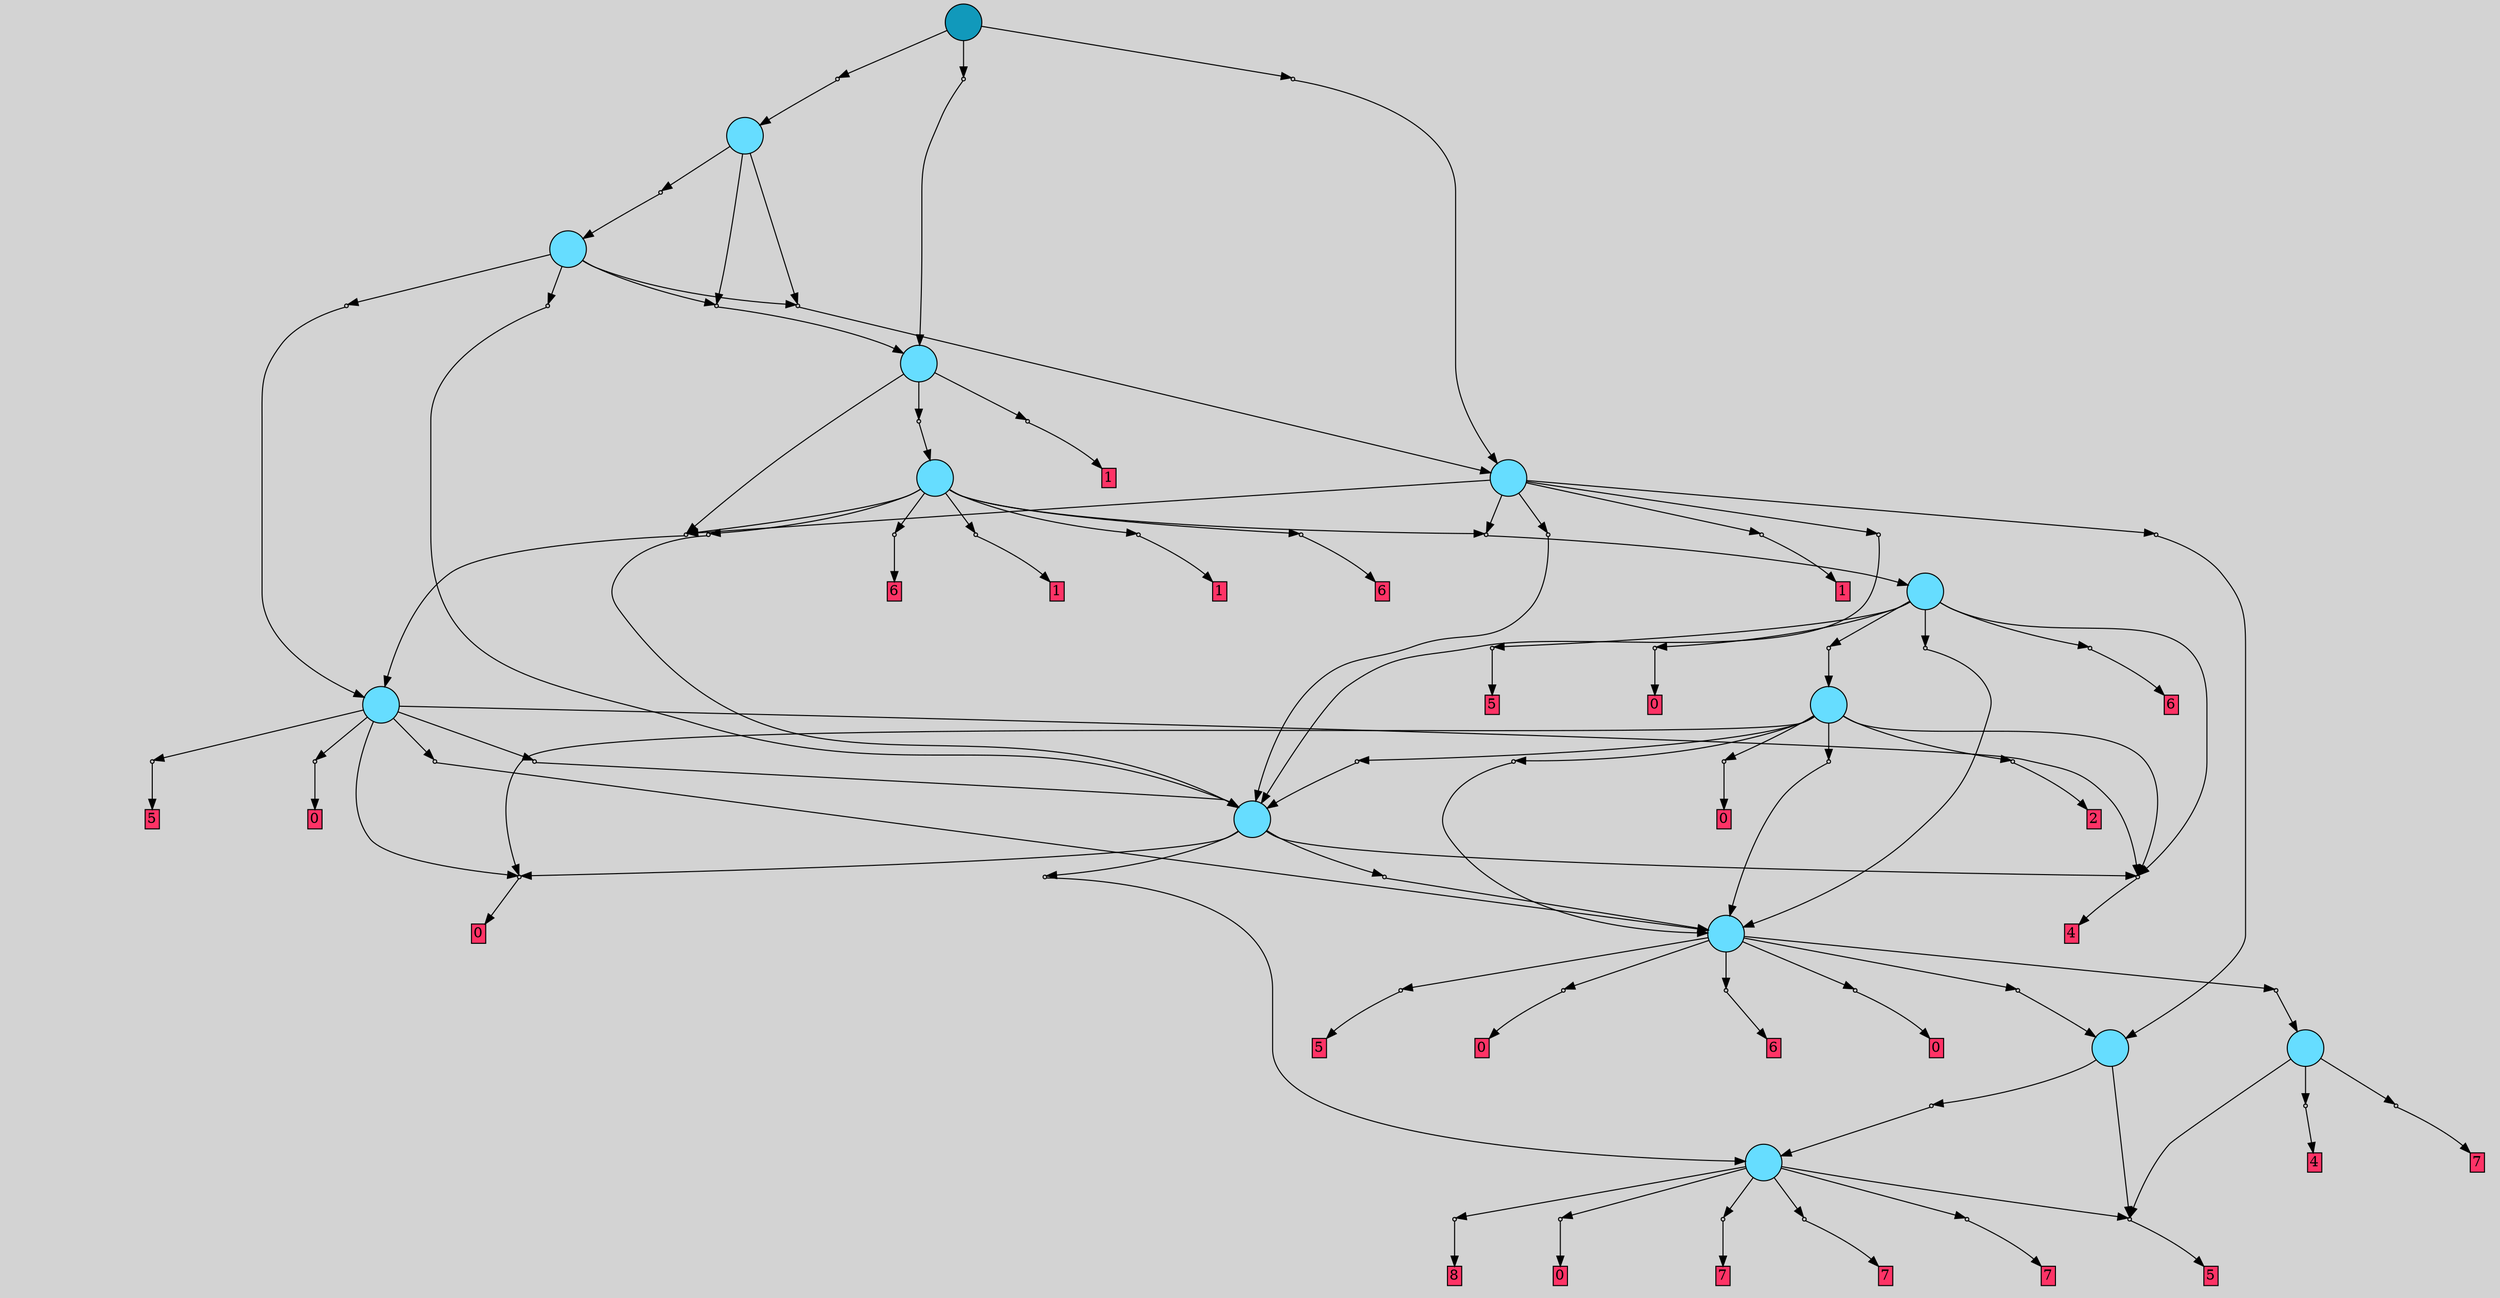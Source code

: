// File exported with GEGELATI v1.3.1
// On the 2024-04-12 16:00:46
// With the File::TPGGraphDotExporter
digraph{
	graph[pad = "0.212, 0.055" bgcolor = lightgray]
	node[shape=circle style = filled label = ""]
		T0 [fillcolor="#66ddff"]
		T1 [fillcolor="#66ddff"]
		T2 [fillcolor="#66ddff"]
		T3 [fillcolor="#66ddff"]
		T4 [fillcolor="#66ddff"]
		T5 [fillcolor="#66ddff"]
		T6 [fillcolor="#66ddff"]
		T7 [fillcolor="#66ddff"]
		T8 [fillcolor="#66ddff"]
		T9 [fillcolor="#66ddff"]
		T10 [fillcolor="#66ddff"]
		T11 [fillcolor="#66ddff"]
		T12 [fillcolor="#66ddff"]
		T13 [fillcolor="#1199bb"]
		P0 [fillcolor="#cccccc" shape=point] //
		I0 [shape=box style=invis label="4|0&3|1#4|7&#92;n"]
		P0 -> I0[style=invis]
		A0 [fillcolor="#ff3366" shape=box margin=0.03 width=0 height=0 label="7"]
		T0 -> P0 -> A0
		P1 [fillcolor="#cccccc" shape=point] //
		I1 [shape=box style=invis label="6|0&2|1#1|2&#92;n"]
		P1 -> I1[style=invis]
		A1 [fillcolor="#ff3366" shape=box margin=0.03 width=0 height=0 label="8"]
		T0 -> P1 -> A1
		P2 [fillcolor="#cccccc" shape=point] //
		I2 [shape=box style=invis label=""]
		P2 -> I2[style=invis]
		A2 [fillcolor="#ff3366" shape=box margin=0.03 width=0 height=0 label="0"]
		T0 -> P2 -> A2
		P3 [fillcolor="#cccccc" shape=point] //
		I3 [shape=box style=invis label="5|0&3|6#4|5&#92;n"]
		P3 -> I3[style=invis]
		A3 [fillcolor="#ff3366" shape=box margin=0.03 width=0 height=0 label="7"]
		T0 -> P3 -> A3
		P4 [fillcolor="#cccccc" shape=point] //
		I4 [shape=box style=invis label="5|0&1|7#3|3&#92;n"]
		P4 -> I4[style=invis]
		A4 [fillcolor="#ff3366" shape=box margin=0.03 width=0 height=0 label="7"]
		T0 -> P4 -> A4
		P5 [fillcolor="#cccccc" shape=point] //
		I5 [shape=box style=invis label="2|0&3|2#1|2&#92;n"]
		P5 -> I5[style=invis]
		A5 [fillcolor="#ff3366" shape=box margin=0.03 width=0 height=0 label="5"]
		T0 -> P5 -> A5
		T1 -> P5
		P6 [fillcolor="#cccccc" shape=point] //
		I6 [shape=box style=invis label="3|0&3|3#3|6&#92;n"]
		P6 -> I6[style=invis]
		T1 -> P6 -> T0
		P7 [fillcolor="#cccccc" shape=point] //
		I7 [shape=box style=invis label="8|0&2|1#1|0&#92;n"]
		P7 -> I7[style=invis]
		A6 [fillcolor="#ff3366" shape=box margin=0.03 width=0 height=0 label="4"]
		T2 -> P7 -> A6
		P8 [fillcolor="#cccccc" shape=point] //
		I8 [shape=box style=invis label="8|0&1|7#3|3&#92;n"]
		P8 -> I8[style=invis]
		A7 [fillcolor="#ff3366" shape=box margin=0.03 width=0 height=0 label="7"]
		T2 -> P8 -> A7
		T2 -> P5
		P9 [fillcolor="#cccccc" shape=point] //
		I9 [shape=box style=invis label="2|0&3|2#1|5&#92;n"]
		P9 -> I9[style=invis]
		A8 [fillcolor="#ff3366" shape=box margin=0.03 width=0 height=0 label="5"]
		T3 -> P9 -> A8
		P10 [fillcolor="#cccccc" shape=point] //
		I10 [shape=box style=invis label="0|0&4|5#1|1&#92;n"]
		P10 -> I10[style=invis]
		T3 -> P10 -> T2
		P11 [fillcolor="#cccccc" shape=point] //
		I11 [shape=box style=invis label="1|7&2|3#3|6&#92;n2|0&3|3#0|7&#92;n"]
		P11 -> I11[style=invis]
		A9 [fillcolor="#ff3366" shape=box margin=0.03 width=0 height=0 label="0"]
		T3 -> P11 -> A9
		P12 [fillcolor="#cccccc" shape=point] //
		I12 [shape=box style=invis label="4|0&1|6#3|1&#92;n"]
		P12 -> I12[style=invis]
		A10 [fillcolor="#ff3366" shape=box margin=0.03 width=0 height=0 label="6"]
		T3 -> P12 -> A10
		P13 [fillcolor="#cccccc" shape=point] //
		I13 [shape=box style=invis label="2|0&1|4#1|3&#92;n"]
		P13 -> I13[style=invis]
		A11 [fillcolor="#ff3366" shape=box margin=0.03 width=0 height=0 label="0"]
		T3 -> P13 -> A11
		P14 [fillcolor="#cccccc" shape=point] //
		I14 [shape=box style=invis label="2|0&1|7#4|5&#92;n"]
		P14 -> I14[style=invis]
		T3 -> P14 -> T1
		P15 [fillcolor="#cccccc" shape=point] //
		I15 [shape=box style=invis label="0|0&4|0#3|2&#92;n"]
		P15 -> I15[style=invis]
		T4 -> P15 -> T3
		P16 [fillcolor="#cccccc" shape=point] //
		I16 [shape=box style=invis label="2|0&2|1#1|0&#92;n"]
		P16 -> I16[style=invis]
		A12 [fillcolor="#ff3366" shape=box margin=0.03 width=0 height=0 label="4"]
		T4 -> P16 -> A12
		P17 [fillcolor="#cccccc" shape=point] //
		I17 [shape=box style=invis label="2|0&3|2#4|2&#92;n"]
		P17 -> I17[style=invis]
		T4 -> P17 -> T0
		P18 [fillcolor="#cccccc" shape=point] //
		I18 [shape=box style=invis label="2|0&1|4#2|3&#92;n"]
		P18 -> I18[style=invis]
		A13 [fillcolor="#ff3366" shape=box margin=0.03 width=0 height=0 label="0"]
		T4 -> P18 -> A13
		P19 [fillcolor="#cccccc" shape=point] //
		I19 [shape=box style=invis label="8|5&3|3#1|6&#92;n0|0&0|5#3|1&#92;n"]
		P19 -> I19[style=invis]
		T5 -> P19 -> T4
		P20 [fillcolor="#cccccc" shape=point] //
		I20 [shape=box style=invis label="0|0&1|0#3|2&#92;n"]
		P20 -> I20[style=invis]
		T5 -> P20 -> T3
		P21 [fillcolor="#cccccc" shape=point] //
		I21 [shape=box style=invis label="4|7&3|3#2|3&#92;n0|0&0|7#0|1&#92;n"]
		P21 -> I21[style=invis]
		T5 -> P21 -> T3
		P22 [fillcolor="#cccccc" shape=point] //
		I22 [shape=box style=invis label="3|3&3|5#4|2&#92;n0|0&2|4#0|3&#92;n"]
		P22 -> I22[style=invis]
		A14 [fillcolor="#ff3366" shape=box margin=0.03 width=0 height=0 label="0"]
		T5 -> P22 -> A14
		P23 [fillcolor="#cccccc" shape=point] //
		I23 [shape=box style=invis label="1|0&1|6#3|5&#92;n"]
		P23 -> I23[style=invis]
		A15 [fillcolor="#ff3366" shape=box margin=0.03 width=0 height=0 label="2"]
		T5 -> P23 -> A15
		T5 -> P18
		T5 -> P16
		P24 [fillcolor="#cccccc" shape=point] //
		I24 [shape=box style=invis label="0|0&1|6#3|2&#92;n"]
		P24 -> I24[style=invis]
		T6 -> P24 -> T3
		P25 [fillcolor="#cccccc" shape=point] //
		I25 [shape=box style=invis label="1|3&2|3#1|6&#92;n0|0&2|4#0|3&#92;n"]
		P25 -> I25[style=invis]
		A16 [fillcolor="#ff3366" shape=box margin=0.03 width=0 height=0 label="5"]
		T6 -> P25 -> A16
		T6 -> P18
		P26 [fillcolor="#cccccc" shape=point] //
		I26 [shape=box style=invis label="8|5&3|3#1|6&#92;n0|0&0|5#3|1&#92;n"]
		P26 -> I26[style=invis]
		T6 -> P26 -> T4
		P27 [fillcolor="#cccccc" shape=point] //
		I27 [shape=box style=invis label="1|7&2|3#3|6&#92;n2|0&3|3#0|7&#92;n"]
		P27 -> I27[style=invis]
		A17 [fillcolor="#ff3366" shape=box margin=0.03 width=0 height=0 label="0"]
		T6 -> P27 -> A17
		T6 -> P16
		P28 [fillcolor="#cccccc" shape=point] //
		I28 [shape=box style=invis label="0|0&4|0#3|2&#92;n"]
		P28 -> I28[style=invis]
		T7 -> P28 -> T3
		T7 -> P16
		P29 [fillcolor="#cccccc" shape=point] //
		I29 [shape=box style=invis label="2|0&3|2#4|2&#92;n"]
		P29 -> I29[style=invis]
		A18 [fillcolor="#ff3366" shape=box margin=0.03 width=0 height=0 label="5"]
		T7 -> P29 -> A18
		P30 [fillcolor="#cccccc" shape=point] //
		I30 [shape=box style=invis label="0|0&4|0#3|3&#92;n"]
		P30 -> I30[style=invis]
		T7 -> P30 -> T5
		P31 [fillcolor="#cccccc" shape=point] //
		I31 [shape=box style=invis label="2|0&1|4#2|3&#92;n"]
		P31 -> I31[style=invis]
		A19 [fillcolor="#ff3366" shape=box margin=0.03 width=0 height=0 label="0"]
		T7 -> P31 -> A19
		P32 [fillcolor="#cccccc" shape=point] //
		I32 [shape=box style=invis label="2|0&3|5#1|3&#92;n"]
		P32 -> I32[style=invis]
		A20 [fillcolor="#ff3366" shape=box margin=0.03 width=0 height=0 label="6"]
		T7 -> P32 -> A20
		P33 [fillcolor="#cccccc" shape=point] //
		I33 [shape=box style=invis label="1|0&4|7#2|7&#92;n"]
		P33 -> I33[style=invis]
		T8 -> P33 -> T7
		P34 [fillcolor="#cccccc" shape=point] //
		I34 [shape=box style=invis label="8|0&3|2#1|5&#92;n"]
		P34 -> I34[style=invis]
		T8 -> P34 -> T6
		P35 [fillcolor="#cccccc" shape=point] //
		I35 [shape=box style=invis label="2|0&3|5#3|5&#92;n"]
		P35 -> I35[style=invis]
		A21 [fillcolor="#ff3366" shape=box margin=0.03 width=0 height=0 label="1"]
		T8 -> P35 -> A21
		P36 [fillcolor="#cccccc" shape=point] //
		I36 [shape=box style=invis label="2|0&4|6#3|7&#92;n"]
		P36 -> I36[style=invis]
		T8 -> P36 -> T4
		P37 [fillcolor="#cccccc" shape=point] //
		I37 [shape=box style=invis label="2|0&4|2#3|7&#92;n"]
		P37 -> I37[style=invis]
		T8 -> P37 -> T4
		P38 [fillcolor="#cccccc" shape=point] //
		I38 [shape=box style=invis label="2|0&3|2#4|4&#92;n"]
		P38 -> I38[style=invis]
		T8 -> P38 -> T1
		T9 -> P33
		P39 [fillcolor="#cccccc" shape=point] //
		I39 [shape=box style=invis label="2|0&3|5#3|5&#92;n"]
		P39 -> I39[style=invis]
		A22 [fillcolor="#ff3366" shape=box margin=0.03 width=0 height=0 label="1"]
		T9 -> P39 -> A22
		P40 [fillcolor="#cccccc" shape=point] //
		I40 [shape=box style=invis label="2|0&2|2#3|7&#92;n"]
		P40 -> I40[style=invis]
		T9 -> P40 -> T4
		P41 [fillcolor="#cccccc" shape=point] //
		I41 [shape=box style=invis label="3|0&2|7#3|3&#92;n"]
		P41 -> I41[style=invis]
		A23 [fillcolor="#ff3366" shape=box margin=0.03 width=0 height=0 label="6"]
		T9 -> P41 -> A23
		P42 [fillcolor="#cccccc" shape=point] //
		I42 [shape=box style=invis label="2|0&3|5#3|1&#92;n"]
		P42 -> I42[style=invis]
		A24 [fillcolor="#ff3366" shape=box margin=0.03 width=0 height=0 label="6"]
		T9 -> P42 -> A24
		T9 -> P34
		P43 [fillcolor="#cccccc" shape=point] //
		I43 [shape=box style=invis label="2|0&3|6#3|5&#92;n"]
		P43 -> I43[style=invis]
		A25 [fillcolor="#ff3366" shape=box margin=0.03 width=0 height=0 label="1"]
		T9 -> P43 -> A25
		T10 -> P34
		P44 [fillcolor="#cccccc" shape=point] //
		I44 [shape=box style=invis label="3|0&3|4#2|3&#92;n"]
		P44 -> I44[style=invis]
		A26 [fillcolor="#ff3366" shape=box margin=0.03 width=0 height=0 label="1"]
		T10 -> P44 -> A26
		P45 [fillcolor="#cccccc" shape=point] //
		I45 [shape=box style=invis label="2|0&4|7#1|5&#92;n"]
		P45 -> I45[style=invis]
		T10 -> P45 -> T9
		P46 [fillcolor="#cccccc" shape=point] //
		I46 [shape=box style=invis label="4|6&3|4#3|0&#92;n2|0&4|4#0|6&#92;n"]
		P46 -> I46[style=invis]
		T11 -> P46 -> T4
		P47 [fillcolor="#cccccc" shape=point] //
		I47 [shape=box style=invis label="8|0&3|2#1|5&#92;n"]
		P47 -> I47[style=invis]
		T11 -> P47 -> T6
		P48 [fillcolor="#cccccc" shape=point] //
		I48 [shape=box style=invis label="2|0&4|2#2|3&#92;n"]
		P48 -> I48[style=invis]
		T11 -> P48 -> T8
		P49 [fillcolor="#cccccc" shape=point] //
		I49 [shape=box style=invis label="2|0&4|7#1|5&#92;n"]
		P49 -> I49[style=invis]
		T11 -> P49 -> T10
		P50 [fillcolor="#cccccc" shape=point] //
		I50 [shape=box style=invis label="2|0&4|2#2|1&#92;n"]
		P50 -> I50[style=invis]
		T12 -> P50 -> T11
		T12 -> P49
		T12 -> P48
		P51 [fillcolor="#cccccc" shape=point] //
		I51 [shape=box style=invis label="2|0&4|7#1|1&#92;n"]
		P51 -> I51[style=invis]
		T13 -> P51 -> T10
		P52 [fillcolor="#cccccc" shape=point] //
		I52 [shape=box style=invis label="2|0&2|2#3|0&#92;n"]
		P52 -> I52[style=invis]
		T13 -> P52 -> T12
		P53 [fillcolor="#cccccc" shape=point] //
		I53 [shape=box style=invis label="1|0&4|2#2|3&#92;n"]
		P53 -> I53[style=invis]
		T13 -> P53 -> T8
		{ rank= same T13 }
}
